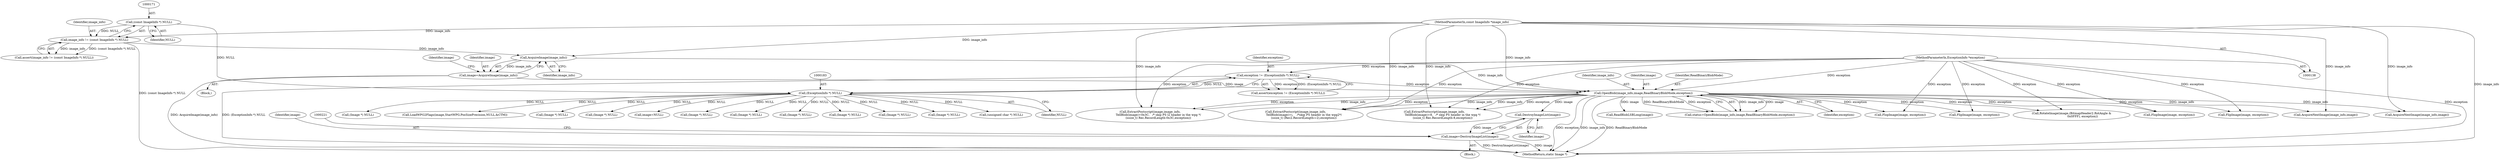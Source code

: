 digraph "0_ImageMagick_e04cf3e9524f50ca336253513d977224e083b816@pointer" {
"1000217" [label="(Call,DestroyImageList(image))"];
"1000205" [label="(Call,OpenBlob(image_info,image,ReadBinaryBlobMode,exception))"];
"1000196" [label="(Call,AcquireImage(image_info))"];
"1000168" [label="(Call,image_info != (const ImageInfo *) NULL)"];
"1000139" [label="(MethodParameterIn,const ImageInfo *image_info)"];
"1000170" [label="(Call,(const ImageInfo *) NULL)"];
"1000194" [label="(Call,image=AcquireImage(image_info))"];
"1000180" [label="(Call,exception != (ExceptionInfo *) NULL)"];
"1000140" [label="(MethodParameterIn,ExceptionInfo *exception)"];
"1000182" [label="(Call,(ExceptionInfo *) NULL)"];
"1000215" [label="(Call,image=DestroyImageList(image))"];
"1001152" [label="(Call,RotateImage(image,(BitmapHeader2.RotAngle &\n                        0x0FFF), exception))"];
"1001131" [label="(Call,(Image *) NULL)"];
"1000195" [label="(Identifier,image)"];
"1000180" [label="(Call,exception != (ExceptionInfo *) NULL)"];
"1001098" [label="(Call,FlopImage(image, exception))"];
"1000141" [label="(Block,)"];
"1001738" [label="(Call,(Image *) NULL)"];
"1001887" [label="(Call,image=NULL)"];
"1000140" [label="(MethodParameterIn,ExceptionInfo *exception)"];
"1001174" [label="(Call,AcquireNextImage(image_info,image))"];
"1000200" [label="(Identifier,image)"];
"1001187" [label="(Call,(Image *) NULL)"];
"1000168" [label="(Call,image_info != (const ImageInfo *) NULL)"];
"1001783" [label="(Call,AcquireNextImage(image_info,image))"];
"1001163" [label="(Call,(Image *) NULL)"];
"1000227" [label="(Call,ReadBlobLSBLong(image))"];
"1000621" [label="(Call,ExtractPostscript(image,image_info,\n                  TellBlob(image)+8,   /* skip PS header in the wpg */\n                  (ssize_t) Rec.RecordLength-8,exception))"];
"1000203" [label="(Call,status=OpenBlob(image_info,image,ReadBinaryBlobMode,exception))"];
"1000170" [label="(Call,(const ImageInfo *) NULL)"];
"1001766" [label="(Call,FlipImage(image, exception))"];
"1001796" [label="(Call,(Image *) NULL)"];
"1001732" [label="(Call,FlopImage(image, exception))"];
"1001104" [label="(Call,(Image *) NULL)"];
"1000206" [label="(Identifier,image_info)"];
"1001772" [label="(Call,(Image *) NULL)"];
"1000216" [label="(Identifier,image)"];
"1000169" [label="(Identifier,image_info)"];
"1001893" [label="(Call,(Image *) NULL)"];
"1000209" [label="(Identifier,exception)"];
"1001667" [label="(Call,(unsigned char *) NULL)"];
"1000197" [label="(Identifier,image_info)"];
"1000184" [label="(Identifier,NULL)"];
"1000220" [label="(Call,(Image *) NULL)"];
"1000207" [label="(Identifier,image)"];
"1000196" [label="(Call,AcquireImage(image_info))"];
"1001219" [label="(Call,ExtractPostscript(image,image_info,\n                  TellBlob(image)+0x3C,   /* skip PS l2 header in the wpg */\n                  (ssize_t) Rec.RecordLength-0x3C,exception))"];
"1000139" [label="(MethodParameterIn,const ImageInfo *image_info)"];
"1000214" [label="(Block,)"];
"1000167" [label="(Call,assert(image_info != (const ImageInfo *) NULL))"];
"1000217" [label="(Call,DestroyImageList(image))"];
"1001125" [label="(Call,FlipImage(image, exception))"];
"1001855" [label="(Call,LoadWPG2Flags(image,StartWPG.PosSizePrecision,NULL,&CTM))"];
"1001834" [label="(Call,ExtractPostscript(image,image_info,\n                  TellBlob(image)+i,    /*skip PS header in the wpg2*/\n                  (ssize_t) (Rec2.RecordLength-i-2),exception))"];
"1000181" [label="(Identifier,exception)"];
"1000208" [label="(Identifier,ReadBinaryBlobMode)"];
"1000218" [label="(Identifier,image)"];
"1001965" [label="(MethodReturn,static Image *)"];
"1000182" [label="(Call,(ExceptionInfo *) NULL)"];
"1000194" [label="(Call,image=AcquireImage(image_info))"];
"1000179" [label="(Call,assert(exception != (ExceptionInfo *) NULL))"];
"1000205" [label="(Call,OpenBlob(image_info,image,ReadBinaryBlobMode,exception))"];
"1000172" [label="(Identifier,NULL)"];
"1000215" [label="(Call,image=DestroyImageList(image))"];
"1000217" -> "1000215"  [label="AST: "];
"1000217" -> "1000218"  [label="CFG: "];
"1000218" -> "1000217"  [label="AST: "];
"1000215" -> "1000217"  [label="CFG: "];
"1000217" -> "1000215"  [label="DDG: image"];
"1000205" -> "1000217"  [label="DDG: image"];
"1000205" -> "1000203"  [label="AST: "];
"1000205" -> "1000209"  [label="CFG: "];
"1000206" -> "1000205"  [label="AST: "];
"1000207" -> "1000205"  [label="AST: "];
"1000208" -> "1000205"  [label="AST: "];
"1000209" -> "1000205"  [label="AST: "];
"1000203" -> "1000205"  [label="CFG: "];
"1000205" -> "1001965"  [label="DDG: exception"];
"1000205" -> "1001965"  [label="DDG: image_info"];
"1000205" -> "1001965"  [label="DDG: ReadBinaryBlobMode"];
"1000205" -> "1000203"  [label="DDG: image_info"];
"1000205" -> "1000203"  [label="DDG: image"];
"1000205" -> "1000203"  [label="DDG: ReadBinaryBlobMode"];
"1000205" -> "1000203"  [label="DDG: exception"];
"1000196" -> "1000205"  [label="DDG: image_info"];
"1000139" -> "1000205"  [label="DDG: image_info"];
"1000194" -> "1000205"  [label="DDG: image"];
"1000180" -> "1000205"  [label="DDG: exception"];
"1000140" -> "1000205"  [label="DDG: exception"];
"1000205" -> "1000227"  [label="DDG: image"];
"1000205" -> "1000621"  [label="DDG: image_info"];
"1000205" -> "1000621"  [label="DDG: exception"];
"1000205" -> "1001098"  [label="DDG: exception"];
"1000205" -> "1001125"  [label="DDG: exception"];
"1000205" -> "1001152"  [label="DDG: exception"];
"1000205" -> "1001174"  [label="DDG: image_info"];
"1000205" -> "1001219"  [label="DDG: image_info"];
"1000205" -> "1001219"  [label="DDG: exception"];
"1000205" -> "1001732"  [label="DDG: exception"];
"1000205" -> "1001766"  [label="DDG: exception"];
"1000205" -> "1001783"  [label="DDG: image_info"];
"1000205" -> "1001834"  [label="DDG: image_info"];
"1000205" -> "1001834"  [label="DDG: exception"];
"1000196" -> "1000194"  [label="AST: "];
"1000196" -> "1000197"  [label="CFG: "];
"1000197" -> "1000196"  [label="AST: "];
"1000194" -> "1000196"  [label="CFG: "];
"1000196" -> "1000194"  [label="DDG: image_info"];
"1000168" -> "1000196"  [label="DDG: image_info"];
"1000139" -> "1000196"  [label="DDG: image_info"];
"1000168" -> "1000167"  [label="AST: "];
"1000168" -> "1000170"  [label="CFG: "];
"1000169" -> "1000168"  [label="AST: "];
"1000170" -> "1000168"  [label="AST: "];
"1000167" -> "1000168"  [label="CFG: "];
"1000168" -> "1001965"  [label="DDG: (const ImageInfo *) NULL"];
"1000168" -> "1000167"  [label="DDG: image_info"];
"1000168" -> "1000167"  [label="DDG: (const ImageInfo *) NULL"];
"1000139" -> "1000168"  [label="DDG: image_info"];
"1000170" -> "1000168"  [label="DDG: NULL"];
"1000139" -> "1000138"  [label="AST: "];
"1000139" -> "1001965"  [label="DDG: image_info"];
"1000139" -> "1000621"  [label="DDG: image_info"];
"1000139" -> "1001174"  [label="DDG: image_info"];
"1000139" -> "1001219"  [label="DDG: image_info"];
"1000139" -> "1001783"  [label="DDG: image_info"];
"1000139" -> "1001834"  [label="DDG: image_info"];
"1000170" -> "1000172"  [label="CFG: "];
"1000171" -> "1000170"  [label="AST: "];
"1000172" -> "1000170"  [label="AST: "];
"1000170" -> "1000182"  [label="DDG: NULL"];
"1000194" -> "1000141"  [label="AST: "];
"1000195" -> "1000194"  [label="AST: "];
"1000200" -> "1000194"  [label="CFG: "];
"1000194" -> "1001965"  [label="DDG: AcquireImage(image_info)"];
"1000180" -> "1000179"  [label="AST: "];
"1000180" -> "1000182"  [label="CFG: "];
"1000181" -> "1000180"  [label="AST: "];
"1000182" -> "1000180"  [label="AST: "];
"1000179" -> "1000180"  [label="CFG: "];
"1000180" -> "1001965"  [label="DDG: (ExceptionInfo *) NULL"];
"1000180" -> "1000179"  [label="DDG: exception"];
"1000180" -> "1000179"  [label="DDG: (ExceptionInfo *) NULL"];
"1000140" -> "1000180"  [label="DDG: exception"];
"1000182" -> "1000180"  [label="DDG: NULL"];
"1000140" -> "1000138"  [label="AST: "];
"1000140" -> "1001965"  [label="DDG: exception"];
"1000140" -> "1000621"  [label="DDG: exception"];
"1000140" -> "1001098"  [label="DDG: exception"];
"1000140" -> "1001125"  [label="DDG: exception"];
"1000140" -> "1001152"  [label="DDG: exception"];
"1000140" -> "1001219"  [label="DDG: exception"];
"1000140" -> "1001732"  [label="DDG: exception"];
"1000140" -> "1001766"  [label="DDG: exception"];
"1000140" -> "1001834"  [label="DDG: exception"];
"1000182" -> "1000184"  [label="CFG: "];
"1000183" -> "1000182"  [label="AST: "];
"1000184" -> "1000182"  [label="AST: "];
"1000182" -> "1000220"  [label="DDG: NULL"];
"1000182" -> "1001104"  [label="DDG: NULL"];
"1000182" -> "1001131"  [label="DDG: NULL"];
"1000182" -> "1001163"  [label="DDG: NULL"];
"1000182" -> "1001187"  [label="DDG: NULL"];
"1000182" -> "1001667"  [label="DDG: NULL"];
"1000182" -> "1001738"  [label="DDG: NULL"];
"1000182" -> "1001772"  [label="DDG: NULL"];
"1000182" -> "1001796"  [label="DDG: NULL"];
"1000182" -> "1001855"  [label="DDG: NULL"];
"1000182" -> "1001887"  [label="DDG: NULL"];
"1000182" -> "1001893"  [label="DDG: NULL"];
"1000215" -> "1000214"  [label="AST: "];
"1000216" -> "1000215"  [label="AST: "];
"1000221" -> "1000215"  [label="CFG: "];
"1000215" -> "1001965"  [label="DDG: image"];
"1000215" -> "1001965"  [label="DDG: DestroyImageList(image)"];
}

